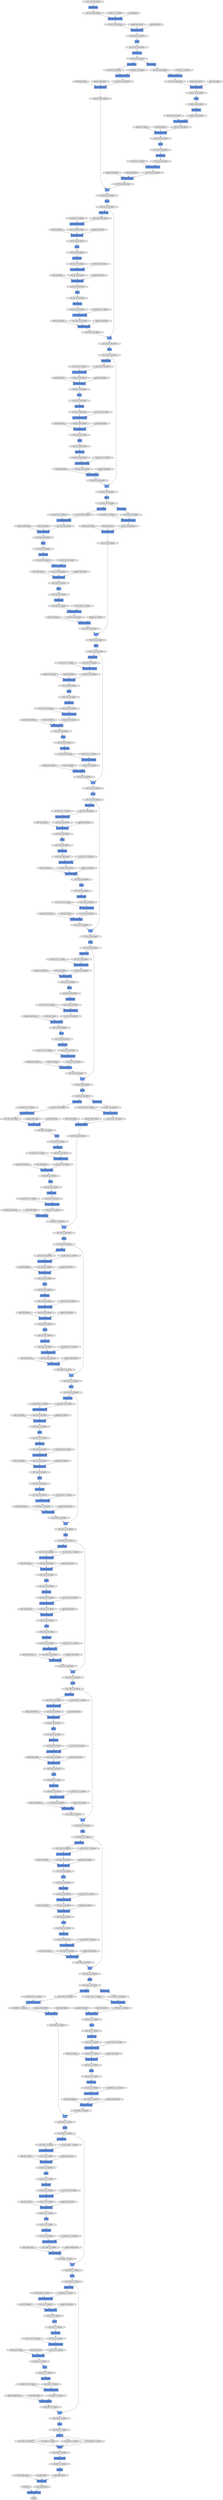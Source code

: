 digraph graphname{rankdir=TB;47163491418192 [label="(128, 128, 8, 28), float32",shape="octagon",fillcolor="#E0E0E0",style="filled"];47163491680400 [label="(128, 512, 2, 7), float32",shape="octagon",fillcolor="#E0E0E0",style="filled"];47163491746000 [label="(128, 4096), float32",shape="octagon",fillcolor="#E0E0E0",style="filled"];47163484602576 [label="BatchNormalization",shape="record",fillcolor="#6495ED",style="filled"];47163491680528 [label="BatchNormalization",shape="record",fillcolor="#6495ED",style="filled"];47161716801808 [label="W: (256, 1024, 1, 1), float32",shape="octagon",fillcolor="#E0E0E0",style="filled"];47163484602640 [label="(128, 256, 16, 56), float32",shape="octagon",fillcolor="#E0E0E0",style="filled"];47163491418448 [label="(128, 128, 8, 28), float32",shape="octagon",fillcolor="#E0E0E0",style="filled"];47163491746192 [label="(128, 1000), float32",shape="octagon",fillcolor="#E0E0E0",style="filled"];47163491680656 [label="(128, 512, 2, 7), float32",shape="octagon",fillcolor="#E0E0E0",style="filled"];47163491680784 [label="(128, 2048, 2, 7), float32",shape="octagon",fillcolor="#E0E0E0",style="filled"];47163491418704 [label="HaloExchange",shape="record",fillcolor="#6495ED",style="filled"];47163491680912 [label="(128, 512, 2, 7), float32",shape="octagon",fillcolor="#E0E0E0",style="filled"];47161716802256 [label="gamma: (256), float32",shape="octagon",fillcolor="#E0E0E0",style="filled"];47163491418832 [label="(128, 512, 8, 28), float32",shape="octagon",fillcolor="#E0E0E0",style="filled"];47163484603152 [label="Convolution2DFunction",shape="record",fillcolor="#6495ED",style="filled"];47163491681104 [label="(128), int32",shape="octagon",fillcolor="#E0E0E0",style="filled"];47163491746640 [label="float32",shape="octagon",fillcolor="#E0E0E0",style="filled"];47163491418960 [label="(128, 512, 8, 28), float32",shape="octagon",fillcolor="#E0E0E0",style="filled"];47163484603216 [label="(128, 256, 16, 56), float32",shape="octagon",fillcolor="#E0E0E0",style="filled"];47163491419024 [label="_ + _",shape="record",fillcolor="#6495ED",style="filled"];47163491681296 [label="(128, 2048, 2, 7), float32",shape="octagon",fillcolor="#E0E0E0",style="filled"];47161716802576 [label="beta: (256), float32",shape="octagon",fillcolor="#E0E0E0",style="filled"];47163484603408 [label="(128, 256, 16, 56), float32",shape="octagon",fillcolor="#E0E0E0",style="filled"];47163491419216 [label="BatchNormalization",shape="record",fillcolor="#6495ED",style="filled"];47161582912656 [label="AveragePooling2D",shape="record",fillcolor="#6495ED",style="filled"];47163491681424 [label="(128, 2048, 2, 7), float32",shape="octagon",fillcolor="#E0E0E0",style="filled"];47163491419472 [label="Convolution2DFunction",shape="record",fillcolor="#6495ED",style="filled"];47163491681680 [label="LinearFunction",shape="record",fillcolor="#6495ED",style="filled"];47161716802960 [label="W: (256, 256, 3, 3), float32",shape="octagon",fillcolor="#E0E0E0",style="filled"];47163491419536 [label="(128, 512, 8, 28), float32",shape="octagon",fillcolor="#E0E0E0",style="filled"];47163484603792 [label="(128, 64, 16, 56), float32",shape="octagon",fillcolor="#E0E0E0",style="filled"];47163491682000 [label="(128, 2048, 2, 7), float32",shape="octagon",fillcolor="#E0E0E0",style="filled"];47163484604176 [label="ReLU",shape="record",fillcolor="#6495ED",style="filled"];47161716803408 [label="gamma: (256), float32",shape="octagon",fillcolor="#E0E0E0",style="filled"];47163491420048 [label="ReLU",shape="record",fillcolor="#6495ED",style="filled"];47163491420112 [label="(128, 512, 8, 28), float32",shape="octagon",fillcolor="#E0E0E0",style="filled"];47163484604432 [label="Convolution2DFunction",shape="record",fillcolor="#6495ED",style="filled"];47163484604496 [label="(128, 64, 16, 56), float32",shape="octagon",fillcolor="#E0E0E0",style="filled"];47161716803728 [label="beta: (256), float32",shape="octagon",fillcolor="#E0E0E0",style="filled"];47163491420304 [label="(128, 512, 8, 28), float32",shape="octagon",fillcolor="#E0E0E0",style="filled"];47163484604624 [label="ReLU",shape="record",fillcolor="#6495ED",style="filled"];47163491682576 [label="(128, 2048, 2, 7), float32",shape="octagon",fillcolor="#E0E0E0",style="filled"];47163484604752 [label="(128, 64, 16, 56), float32",shape="octagon",fillcolor="#E0E0E0",style="filled"];47163491682704 [label="(128, 2048, 2, 7), float32",shape="octagon",fillcolor="#E0E0E0",style="filled"];47163491420624 [label="Convolution2DFunction",shape="record",fillcolor="#6495ED",style="filled"];47163484604880 [label="HaloExchange",shape="record",fillcolor="#6495ED",style="filled"];47163491682832 [label="SoftmaxCrossEntropy",shape="record",fillcolor="#6495ED",style="filled"];47161716804112 [label="W: (1024, 256, 1, 1), float32",shape="octagon",fillcolor="#E0E0E0",style="filled"];47163491420688 [label="(128, 128, 8, 28), float32",shape="octagon",fillcolor="#E0E0E0",style="filled"];47163491682896 [label="(128, 2048, 2, 7), float32",shape="octagon",fillcolor="#E0E0E0",style="filled"];47163484605008 [label="(128, 64, 16, 56), float32",shape="octagon",fillcolor="#E0E0E0",style="filled"];47161758810064 [label="W: (512, 512, 3, 3), float32",shape="octagon",fillcolor="#E0E0E0",style="filled"];47163491421072 [label="Convolution2DFunction",shape="record",fillcolor="#6495ED",style="filled"];47163484605328 [label="ReLU",shape="record",fillcolor="#6495ED",style="filled"];47161716804560 [label="gamma: (1024), float32",shape="octagon",fillcolor="#E0E0E0",style="filled"];47163484605392 [label="(128, 64, 16, 56), float32",shape="octagon",fillcolor="#E0E0E0",style="filled"];47163491421328 [label="BatchNormalization",shape="record",fillcolor="#6495ED",style="filled"];47163491421392 [label="(128, 128, 8, 28), float32",shape="octagon",fillcolor="#E0E0E0",style="filled"];47163491683600 [label="(128, 2048, 8, 7), float32",shape="octagon",fillcolor="#E0E0E0",style="filled"];47161716804880 [label="beta: (1024), float32",shape="octagon",fillcolor="#E0E0E0",style="filled"];47163491421520 [label="ReLU",shape="record",fillcolor="#6495ED",style="filled"];47163484605776 [label="Convolution2DFunction",shape="record",fillcolor="#6495ED",style="filled"];47163491421648 [label="(128, 128, 8, 28), float32",shape="octagon",fillcolor="#E0E0E0",style="filled"];47163491683856 [label="(128, 2048, 2, 7), float32",shape="octagon",fillcolor="#E0E0E0",style="filled"];47163491421776 [label="HaloExchange",shape="record",fillcolor="#6495ED",style="filled"];47163484606032 [label="BatchNormalization",shape="record",fillcolor="#6495ED",style="filled"];47163491683984 [label="(128, 2048, 2, 1), float32",shape="octagon",fillcolor="#E0E0E0",style="filled"];47163484606096 [label="(128, 64, 16, 56), float32",shape="octagon",fillcolor="#E0E0E0",style="filled"];47163491421904 [label="(128, 128, 8, 28), float32",shape="octagon",fillcolor="#E0E0E0",style="filled"];47163484606224 [label="_ + _",shape="record",fillcolor="#6495ED",style="filled"];47161716805456 [label="W: (256, 1024, 1, 1), float32",shape="octagon",fillcolor="#E0E0E0",style="filled"];47163491422096 [label="ReLU",shape="record",fillcolor="#6495ED",style="filled"];47163484606352 [label="(128, 64, 16, 56), float32",shape="octagon",fillcolor="#E0E0E0",style="filled"];47163491553360 [label="HaloExchange",shape="record",fillcolor="#6495ED",style="filled"];47163491389520 [label="BatchNormalization",shape="record",fillcolor="#6495ED",style="filled"];47163491553424 [label="(128, 1024, 4, 14), float32",shape="octagon",fillcolor="#E0E0E0",style="filled"];47163491455184 [label="(128, 256, 4, 14), float32",shape="octagon",fillcolor="#E0E0E0",style="filled"];47163491619088 [label="(128, 512, 2, 7), float32",shape="octagon",fillcolor="#E0E0E0",style="filled"];47163491520784 [label="(128, 256, 4, 14), float32",shape="octagon",fillcolor="#E0E0E0",style="filled"];47163491553616 [label="(128, 1024, 4, 14), float32",shape="octagon",fillcolor="#E0E0E0",style="filled"];47163491455312 [label="BatchNormalization",shape="record",fillcolor="#6495ED",style="filled"];47161716609360 [label="beta: (256), float32",shape="octagon",fillcolor="#E0E0E0",style="filled"];47163491389840 [label="(128, 512, 8, 28), float32",shape="octagon",fillcolor="#E0E0E0",style="filled"];47163491455440 [label="(128, 256, 4, 14), float32",shape="octagon",fillcolor="#E0E0E0",style="filled"];47163491455568 [label="BatchNormalization",shape="record",fillcolor="#6495ED",style="filled"];47163491554000 [label="(128, 256, 4, 14), float32",shape="octagon",fillcolor="#E0E0E0",style="filled"];47163491455696 [label="(128, 256, 4, 14), float32",shape="octagon",fillcolor="#E0E0E0",style="filled"];47163491619728 [label="BatchNormalization",shape="record",fillcolor="#6495ED",style="filled"];47163491390352 [label="HaloExchange",shape="record",fillcolor="#6495ED",style="filled"];47163491619792 [label="(128, 512, 2, 7), float32",shape="octagon",fillcolor="#E0E0E0",style="filled"];47163491521488 [label="(128, 256, 4, 14), float32",shape="octagon",fillcolor="#E0E0E0",style="filled"];47163491390416 [label="(128, 512, 8, 28), float32",shape="octagon",fillcolor="#E0E0E0",style="filled"];47163491456016 [label="HaloExchange",shape="record",fillcolor="#6495ED",style="filled"];47163491619920 [label="BatchNormalization",shape="record",fillcolor="#6495ED",style="filled"];47163491554384 [label="BatchNormalization",shape="record",fillcolor="#6495ED",style="filled"];47163491521616 [label="BatchNormalization",shape="record",fillcolor="#6495ED",style="filled"];47163491456080 [label="(128, 256, 4, 14), float32",shape="octagon",fillcolor="#E0E0E0",style="filled"];47163491390608 [label="(128, 512, 8, 28), float32",shape="octagon",fillcolor="#E0E0E0",style="filled"];47163491620048 [label="(128, 512, 2, 7), float32",shape="octagon",fillcolor="#E0E0E0",style="filled"];47163491521744 [label="(128, 256, 4, 14), float32",shape="octagon",fillcolor="#E0E0E0",style="filled"];47161716610256 [label="W: (64, 256, 1, 1), float32",shape="octagon",fillcolor="#E0E0E0",style="filled"];47163491620176 [label="Convolution2DFunction",shape="record",fillcolor="#6495ED",style="filled"];47163491554640 [label="BatchNormalization",shape="record",fillcolor="#6495ED",style="filled"];47163491554704 [label="(128, 256, 4, 14), float32",shape="octagon",fillcolor="#E0E0E0",style="filled"];47163491620304 [label="(128, 512, 2, 7), float32",shape="octagon",fillcolor="#E0E0E0",style="filled"];47163491522000 [label="(128, 256, 4, 14), float32",shape="octagon",fillcolor="#E0E0E0",style="filled"];47163491456464 [label="BatchNormalization",shape="record",fillcolor="#6495ED",style="filled"];47163491554832 [label="Convolution2DFunction",shape="record",fillcolor="#6495ED",style="filled"];47163491390992 [label="(128, 128, 8, 28), float32",shape="octagon",fillcolor="#E0E0E0",style="filled"];47161716610576 [label="gamma: (64), float32",shape="octagon",fillcolor="#E0E0E0",style="filled"];47163491554960 [label="(128, 256, 4, 14), float32",shape="octagon",fillcolor="#E0E0E0",style="filled"];47163491522192 [label="Convolution2DFunction",shape="record",fillcolor="#6495ED",style="filled"];47163491522256 [label="HaloExchange",shape="record",fillcolor="#6495ED",style="filled"];47163491456720 [label="Convolution2DFunction",shape="record",fillcolor="#6495ED",style="filled"];47163491620624 [label="ReLU",shape="record",fillcolor="#6495ED",style="filled"];47163491555088 [label="HaloExchange",shape="record",fillcolor="#6495ED",style="filled"];47163491522320 [label="ReLU",shape="record",fillcolor="#6495ED",style="filled"];47163491456784 [label="(128, 256, 4, 14), float32",shape="octagon",fillcolor="#E0E0E0",style="filled"];47163491620688 [label="(128, 2048, 2, 7), float32",shape="octagon",fillcolor="#E0E0E0",style="filled"];47163491522384 [label="(128, 1024, 4, 14), float32",shape="octagon",fillcolor="#E0E0E0",style="filled"];47161716610896 [label="beta: (64), float32",shape="octagon",fillcolor="#E0E0E0",style="filled"];47163491555216 [label="(128, 256, 4, 14), float32",shape="octagon",fillcolor="#E0E0E0",style="filled"];47163491456912 [label="ReLU",shape="record",fillcolor="#6495ED",style="filled"];47163491391376 [label="ReLU",shape="record",fillcolor="#6495ED",style="filled"];47163491620816 [label="(128, 1024, 4, 14), float32",shape="octagon",fillcolor="#E0E0E0",style="filled"];47163491522512 [label="(128, 1024, 4, 14), float32",shape="octagon",fillcolor="#E0E0E0",style="filled"];47163491620880 [label="_ + _",shape="record",fillcolor="#6495ED",style="filled"];47163491522576 [label="BatchNormalization",shape="record",fillcolor="#6495ED",style="filled"];47163491457040 [label="(128, 256, 4, 14), float32",shape="octagon",fillcolor="#E0E0E0",style="filled"];47163491457168 [label="HaloExchange",shape="record",fillcolor="#6495ED",style="filled"];47163491391632 [label="Convolution2DFunction",shape="record",fillcolor="#6495ED",style="filled"];47163491621072 [label="BatchNormalization",shape="record",fillcolor="#6495ED",style="filled"];47163491522768 [label="ReLU",shape="record",fillcolor="#6495ED",style="filled"];47163491391696 [label="(128, 128, 8, 28), float32",shape="octagon",fillcolor="#E0E0E0",style="filled"];47161716611280 [label="W: (64, 64, 3, 3), float32",shape="octagon",fillcolor="#E0E0E0",style="filled"];47163491555600 [label="(128, 256, 4, 14), float32",shape="octagon",fillcolor="#E0E0E0",style="filled"];47163491457296 [label="(128, 256, 4, 14), float32",shape="octagon",fillcolor="#E0E0E0",style="filled"];47163491391824 [label="ReLU",shape="record",fillcolor="#6495ED",style="filled"];47163491621328 [label="ReLU",shape="record",fillcolor="#6495ED",style="filled"];47163491523024 [label="Convolution2DFunction",shape="record",fillcolor="#6495ED",style="filled"];47163491391952 [label="(128, 128, 8, 28), float32",shape="octagon",fillcolor="#E0E0E0",style="filled"];47163491621392 [label="(128, 2048, 2, 7), float32",shape="octagon",fillcolor="#E0E0E0",style="filled"];47163491523088 [label="(128, 1024, 4, 14), float32",shape="octagon",fillcolor="#E0E0E0",style="filled"];47161716611600 [label="gamma: (64), float32",shape="octagon",fillcolor="#E0E0E0",style="filled"];47163491457616 [label="Convolution2DFunction",shape="record",fillcolor="#6495ED",style="filled"];47163491392080 [label="HaloExchange",shape="record",fillcolor="#6495ED",style="filled"];47163491555984 [label="Convolution2DFunction",shape="record",fillcolor="#6495ED",style="filled"];47163491457680 [label="(128, 1024, 4, 14), float32",shape="octagon",fillcolor="#E0E0E0",style="filled"];47163491392208 [label="(128, 128, 8, 28), float32",shape="octagon",fillcolor="#E0E0E0",style="filled"];47163491457808 [label="(128, 512, 8, 28), float32",shape="octagon",fillcolor="#E0E0E0",style="filled"];47163491457872 [label="_ + _",shape="record",fillcolor="#6495ED",style="filled"];47161716611920 [label="beta: (64), float32",shape="octagon",fillcolor="#E0E0E0",style="filled"];47163491621776 [label="(128, 2048, 2, 7), float32",shape="octagon",fillcolor="#E0E0E0",style="filled"];47163491556240 [label="BatchNormalization",shape="record",fillcolor="#6495ED",style="filled"];47163491621840 [label="HaloExchange",shape="record",fillcolor="#6495ED",style="filled"];47163491556304 [label="(128, 256, 4, 14), float32",shape="octagon",fillcolor="#E0E0E0",style="filled"];47163491621904 [label="(128, 2048, 2, 7), float32",shape="octagon",fillcolor="#E0E0E0",style="filled"];47163491523600 [label="HaloExchange",shape="record",fillcolor="#6495ED",style="filled"];47163491458064 [label="Convolution2DFunction",shape="record",fillcolor="#6495ED",style="filled"];47163491392528 [label="ReLU",shape="record",fillcolor="#6495ED",style="filled"];47163491556432 [label="ReLU",shape="record",fillcolor="#6495ED",style="filled"];47163491523664 [label="(128, 1024, 4, 14), float32",shape="octagon",fillcolor="#E0E0E0",style="filled"];47163491392592 [label="(128, 128, 8, 28), float32",shape="octagon",fillcolor="#E0E0E0",style="filled"];47163491622032 [label="(128, 2048, 2, 7), float32",shape="octagon",fillcolor="#E0E0E0",style="filled"];47163491622096 [label="ReLU",shape="record",fillcolor="#6495ED",style="filled"];47163491556560 [label="(128, 256, 4, 14), float32",shape="octagon",fillcolor="#E0E0E0",style="filled"];47161716612304 [label="W: (256, 64, 1, 1), float32",shape="octagon",fillcolor="#E0E0E0",style="filled"];47163491523856 [label="(128, 1024, 4, 14), float32",shape="octagon",fillcolor="#E0E0E0",style="filled"];47163491458320 [label="HaloExchange",shape="record",fillcolor="#6495ED",style="filled"];47163491556688 [label="_ + _",shape="record",fillcolor="#6495ED",style="filled"];47163491458384 [label="(128, 1024, 4, 14), float32",shape="octagon",fillcolor="#E0E0E0",style="filled"];47163491622288 [label="Convolution2DFunction",shape="record",fillcolor="#6495ED",style="filled"];47163491523984 [label="HaloExchange",shape="record",fillcolor="#6495ED",style="filled"];47163491556816 [label="(128, 256, 4, 14), float32",shape="octagon",fillcolor="#E0E0E0",style="filled"];47163491458512 [label="BatchNormalization",shape="record",fillcolor="#6495ED",style="filled"];47163491392976 [label="Convolution2DFunction",shape="record",fillcolor="#6495ED",style="filled"];47163491524176 [label="ReLU",shape="record",fillcolor="#6495ED",style="filled"];47163491622544 [label="HaloExchange",shape="record",fillcolor="#6495ED",style="filled"];47163491557008 [label="ReLU",shape="record",fillcolor="#6495ED",style="filled"];47163491524240 [label="(128, 256, 4, 14), float32",shape="octagon",fillcolor="#E0E0E0",style="filled"];47161716612752 [label="gamma: (256), float32",shape="octagon",fillcolor="#E0E0E0",style="filled"];47163491622608 [label="(128, 2048, 2, 7), float32",shape="octagon",fillcolor="#E0E0E0",style="filled"];47163491393232 [label="BatchNormalization",shape="record",fillcolor="#6495ED",style="filled"];47163491557136 [label="HaloExchange",shape="record",fillcolor="#6495ED",style="filled"];47163491393296 [label="(128, 128, 8, 28), float32",shape="octagon",fillcolor="#E0E0E0",style="filled"];47163491557200 [label="(128, 1024, 4, 14), float32",shape="octagon",fillcolor="#E0E0E0",style="filled"];47163491458896 [label="(128, 1024, 4, 14), float32",shape="octagon",fillcolor="#E0E0E0",style="filled"];47163491393424 [label="_ + _",shape="record",fillcolor="#6495ED",style="filled"];47163491557328 [label="Convolution2DFunction",shape="record",fillcolor="#6495ED",style="filled"];47163491459024 [label="ReLU",shape="record",fillcolor="#6495ED",style="filled"];47161716613072 [label="beta: (256), float32",shape="octagon",fillcolor="#E0E0E0",style="filled"];47161758851152 [label="gamma: (512), float32",shape="octagon",fillcolor="#E0E0E0",style="filled"];47161758785808 [label="beta: (256), float32",shape="octagon",fillcolor="#E0E0E0",style="filled"];47163484414288 [label="(128, 3, 63, 226), float32",shape="octagon",fillcolor="#E0E0E0",style="filled"];47161758851472 [label="beta: (512), float32",shape="octagon",fillcolor="#E0E0E0",style="filled"];47163484414416 [label="(128, 3, 57, 226), float32",shape="octagon",fillcolor="#E0E0E0",style="filled"];47161716712016 [label="W: (128, 512, 1, 1), float32",shape="octagon",fillcolor="#E0E0E0",style="filled"];47161758786192 [label="W: (256, 256, 3, 3), float32",shape="octagon",fillcolor="#E0E0E0",style="filled"];47161590850192 [label="HaloExchange",shape="record",fillcolor="#6495ED",style="filled"];47163484414672 [label="(128, 64, 32, 113), float32",shape="octagon",fillcolor="#E0E0E0",style="filled"];47161758851856 [label="W: (512, 512, 3, 3), float32",shape="octagon",fillcolor="#E0E0E0",style="filled"];47163484414800 [label="Convolution2DFunction",shape="record",fillcolor="#6495ED",style="filled"];47161716712464 [label="gamma: (128), float32",shape="octagon",fillcolor="#E0E0E0",style="filled"];47161758786640 [label="gamma: (256), float32",shape="octagon",fillcolor="#E0E0E0",style="filled"];47161758852304 [label="gamma: (512), float32",shape="octagon",fillcolor="#E0E0E0",style="filled"];47163484415248 [label="(128, 64, 32, 113), float32",shape="octagon",fillcolor="#E0E0E0",style="filled"];47161716712784 [label="beta: (128), float32",shape="octagon",fillcolor="#E0E0E0",style="filled"];47163484415312 [label="BatchNormalization",shape="record",fillcolor="#6495ED",style="filled"];47161758786960 [label="beta: (256), float32",shape="octagon",fillcolor="#E0E0E0",style="filled"];47161758852624 [label="beta: (512), float32",shape="octagon",fillcolor="#E0E0E0",style="filled"];47163484415568 [label="ReLU",shape="record",fillcolor="#6495ED",style="filled"];47163484415632 [label="HaloExchange",shape="record",fillcolor="#6495ED",style="filled"];47161716713168 [label="W: (128, 128, 3, 3), float32",shape="octagon",fillcolor="#E0E0E0",style="filled"];47163484415696 [label="(128, 64, 32, 113), float32",shape="octagon",fillcolor="#E0E0E0",style="filled"];47161758787344 [label="W: (1024, 256, 1, 1), float32",shape="octagon",fillcolor="#E0E0E0",style="filled"];47163484415760 [label="Convolution2DFunction",shape="record",fillcolor="#6495ED",style="filled"];47161758853008 [label="W: (2048, 512, 1, 1), float32",shape="octagon",fillcolor="#E0E0E0",style="filled"];47163484415888 [label="HaloExchange",shape="record",fillcolor="#6495ED",style="filled"];47163484415952 [label="(128, 64, 16, 56), float32",shape="octagon",fillcolor="#E0E0E0",style="filled"];47163484416016 [label="(128, 64, 16, 56), float32",shape="octagon",fillcolor="#E0E0E0",style="filled"];47163484416080 [label="HaloExchange",shape="record",fillcolor="#6495ED",style="filled"];47161716713616 [label="gamma: (128), float32",shape="octagon",fillcolor="#E0E0E0",style="filled"];47161758787792 [label="gamma: (1024), float32",shape="octagon",fillcolor="#E0E0E0",style="filled"];47161758853456 [label="gamma: (2048), float32",shape="octagon",fillcolor="#E0E0E0",style="filled"];47163484416336 [label="ReLU",shape="record",fillcolor="#6495ED",style="filled"];47163484416400 [label="(128, 64, 16, 56), float32",shape="octagon",fillcolor="#E0E0E0",style="filled"];47161849326032 [label="Reshape",shape="record",fillcolor="#6495ED",style="filled"];47161716713936 [label="beta: (128), float32",shape="octagon",fillcolor="#E0E0E0",style="filled"];47161758788112 [label="beta: (1024), float32",shape="octagon",fillcolor="#E0E0E0",style="filled"];47161597962832 [label="W: (64, 3, 7, 7), float32",shape="octagon",fillcolor="#E0E0E0",style="filled"];47161758853776 [label="beta: (2048), float32",shape="octagon",fillcolor="#E0E0E0",style="filled"];47163484416720 [label="Convolution2DFunction",shape="record",fillcolor="#6495ED",style="filled"];47161716714320 [label="W: (512, 128, 1, 1), float32",shape="octagon",fillcolor="#E0E0E0",style="filled"];47163484416912 [label="BatchNormalization",shape="record",fillcolor="#6495ED",style="filled"];47163484416976 [label="(128, 64, 16, 56), float32",shape="octagon",fillcolor="#E0E0E0",style="filled"];47163484417104 [label="HaloExchange",shape="record",fillcolor="#6495ED",style="filled"];47161758788752 [label="W: (256, 1024, 1, 1), float32",shape="octagon",fillcolor="#E0E0E0",style="filled"];47161597963408 [label="gamma: (64), float32",shape="octagon",fillcolor="#E0E0E0",style="filled"];47161758854352 [label="W: (512, 2048, 1, 1), float32",shape="octagon",fillcolor="#E0E0E0",style="filled"];47163484417232 [label="(128, 64, 16, 56), float32",shape="octagon",fillcolor="#E0E0E0",style="filled"];47161716714768 [label="gamma: (512), float32",shape="octagon",fillcolor="#E0E0E0",style="filled"];47163484417360 [label="HaloExchange",shape="record",fillcolor="#6495ED",style="filled"];47163484417488 [label="(128, 64, 16, 56), float32",shape="octagon",fillcolor="#E0E0E0",style="filled"];47161597963728 [label="beta: (64), float32",shape="octagon",fillcolor="#E0E0E0",style="filled"];47161758789200 [label="gamma: (256), float32",shape="octagon",fillcolor="#E0E0E0",style="filled"];47161716715088 [label="beta: (512), float32",shape="octagon",fillcolor="#E0E0E0",style="filled"];47161758854800 [label="gamma: (512), float32",shape="octagon",fillcolor="#E0E0E0",style="filled"];47163484417808 [label="ReLU",shape="record",fillcolor="#6495ED",style="filled"];47163484417872 [label="(128, 64, 16, 56), float32",shape="octagon",fillcolor="#E0E0E0",style="filled"];47161758789520 [label="beta: (256), float32",shape="octagon",fillcolor="#E0E0E0",style="filled"];47161758855120 [label="beta: (512), float32",shape="octagon",fillcolor="#E0E0E0",style="filled"];47163484614736 [label="HaloExchange",shape="record",fillcolor="#6495ED",style="filled"];47163491659920 [label="(128, 2048, 2, 7), float32",shape="octagon",fillcolor="#E0E0E0",style="filled"];47163491659984 [label="BatchNormalization",shape="record",fillcolor="#6495ED",style="filled"];47163491496144 [label="(128, 256, 4, 14), float32",shape="octagon",fillcolor="#E0E0E0",style="filled"];47161716682960 [label="W: (128, 256, 1, 1), float32",shape="octagon",fillcolor="#E0E0E0",style="filled"];47163484614864 [label="(128, 64, 16, 56), float32",shape="octagon",fillcolor="#E0E0E0",style="filled"];47163484582288 [label="(128, 64, 16, 56), float32",shape="octagon",fillcolor="#E0E0E0",style="filled"];47163491496400 [label="(128, 256, 4, 14), float32",shape="octagon",fillcolor="#E0E0E0",style="filled"];47163484615120 [label="(128, 256, 16, 56), float32",shape="octagon",fillcolor="#E0E0E0",style="filled"];47163484615248 [label="(128, 256, 16, 56), float32",shape="octagon",fillcolor="#E0E0E0",style="filled"];47163484549712 [label="(128, 64, 16, 56), float32",shape="octagon",fillcolor="#E0E0E0",style="filled"];47163491660432 [label="BatchNormalization",shape="record",fillcolor="#6495ED",style="filled"];47163491496592 [label="_ + _",shape="record",fillcolor="#6495ED",style="filled"];47161716683408 [label="gamma: (128), float32",shape="octagon",fillcolor="#E0E0E0",style="filled"];47163491660496 [label="(128, 2048, 2, 7), float32",shape="octagon",fillcolor="#E0E0E0",style="filled"];47163491496656 [label="HaloExchange",shape="record",fillcolor="#6495ED",style="filled"];47163484615376 [label="(128, 256, 16, 56), float32",shape="octagon",fillcolor="#E0E0E0",style="filled"];47163484549840 [label="BatchNormalization",shape="record",fillcolor="#6495ED",style="filled"];47163484582672 [label="HaloExchange",shape="record",fillcolor="#6495ED",style="filled"];47163491496784 [label="(128, 1024, 4, 14), float32",shape="octagon",fillcolor="#E0E0E0",style="filled"];47163484549968 [label="(128, 64, 16, 56), float32",shape="octagon",fillcolor="#E0E0E0",style="filled"];47163491496912 [label="(128, 1024, 4, 14), float32",shape="octagon",fillcolor="#E0E0E0",style="filled"];47163484615632 [label="Convolution2DFunction",shape="record",fillcolor="#6495ED",style="filled"];47161716683728 [label="beta: (128), float32",shape="octagon",fillcolor="#E0E0E0",style="filled"];47163484550096 [label="Convolution2DFunction",shape="record",fillcolor="#6495ED",style="filled"];47163491496976 [label="BatchNormalization",shape="record",fillcolor="#6495ED",style="filled"];47163484582928 [label="BatchNormalization",shape="record",fillcolor="#6495ED",style="filled"];47163484582992 [label="(128, 64, 16, 56), float32",shape="octagon",fillcolor="#E0E0E0",style="filled"];47163484550224 [label="(128, 64, 16, 56), float32",shape="octagon",fillcolor="#E0E0E0",style="filled"];47163491661008 [label="Concat",shape="record",fillcolor="#6495ED",style="filled"];47163491497168 [label="Convolution2DFunction",shape="record",fillcolor="#6495ED",style="filled"];47163484615888 [label="BatchNormalization",shape="record",fillcolor="#6495ED",style="filled"];47163484583120 [label="Convolution2DFunction",shape="record",fillcolor="#6495ED",style="filled"];47163491661072 [label="(128, 2048, 2, 7), float32",shape="octagon",fillcolor="#E0E0E0",style="filled"];47163484615952 [label="(128, 256, 16, 56), float32",shape="octagon",fillcolor="#E0E0E0",style="filled"];47161716684112 [label="W: (128, 128, 3, 3), float32",shape="octagon",fillcolor="#E0E0E0",style="filled"];47163484583248 [label="(128, 64, 16, 56), float32",shape="octagon",fillcolor="#E0E0E0",style="filled"];47163484550544 [label="BatchNormalization",shape="record",fillcolor="#6495ED",style="filled"];47163491661264 [label="(128, 2048, 2, 7), float32",shape="octagon",fillcolor="#E0E0E0",style="filled"];47163491497424 [label="Convolution2DFunction",shape="record",fillcolor="#6495ED",style="filled"];47163484583376 [label="HaloExchange",shape="record",fillcolor="#6495ED",style="filled"];47163484550608 [label="(128, 256, 16, 56), float32",shape="octagon",fillcolor="#E0E0E0",style="filled"];47163491497488 [label="(128, 1024, 4, 14), float32",shape="octagon",fillcolor="#E0E0E0",style="filled"];47163484583504 [label="(128, 64, 16, 56), float32",shape="octagon",fillcolor="#E0E0E0",style="filled"];47163484550736 [label="(128, 64, 16, 56), float32",shape="octagon",fillcolor="#E0E0E0",style="filled"];47163484550800 [label="_ + _",shape="record",fillcolor="#6495ED",style="filled"];47163484616464 [label="HaloExchange",shape="record",fillcolor="#6495ED",style="filled"];47161716684560 [label="gamma: (128), float32",shape="octagon",fillcolor="#E0E0E0",style="filled"];47163491661648 [label="(128, 512, 2, 7), float32",shape="octagon",fillcolor="#E0E0E0",style="filled"];47163484616528 [label="(128, 256, 16, 56), float32",shape="octagon",fillcolor="#E0E0E0",style="filled"];47163484550992 [label="BatchNormalization",shape="record",fillcolor="#6495ED",style="filled"];47163484583888 [label="(128, 64, 16, 56), float32",shape="octagon",fillcolor="#E0E0E0",style="filled"];47163491498000 [label="HaloExchange",shape="record",fillcolor="#6495ED",style="filled"];47163491498064 [label="(128, 1024, 4, 14), float32",shape="octagon",fillcolor="#E0E0E0",style="filled"];47161716684880 [label="beta: (128), float32",shape="octagon",fillcolor="#E0E0E0",style="filled"];47163484551248 [label="ReLU",shape="record",fillcolor="#6495ED",style="filled"];47163484551312 [label="(128, 256, 16, 56), float32",shape="octagon",fillcolor="#E0E0E0",style="filled"];47163491662032 [label="_ + _",shape="record",fillcolor="#6495ED",style="filled"];47163491498256 [label="(128, 1024, 4, 14), float32",shape="octagon",fillcolor="#E0E0E0",style="filled"];47163484616976 [label="_ + _",shape="record",fillcolor="#6495ED",style="filled"];47163484551440 [label="(128, 256, 16, 56), float32",shape="octagon",fillcolor="#E0E0E0",style="filled"];47163484617040 [label="(128, 128, 8, 28), float32",shape="octagon",fillcolor="#E0E0E0",style="filled"];47163484584272 [label="Convolution2DFunction",shape="record",fillcolor="#6495ED",style="filled"];47163484551568 [label="HaloExchange",shape="record",fillcolor="#6495ED",style="filled"];47163491662288 [label="Convolution2DFunction",shape="record",fillcolor="#6495ED",style="filled"];47161716685264 [label="W: (512, 128, 1, 1), float32",shape="octagon",fillcolor="#E0E0E0",style="filled"];47163491662352 [label="(128, 512, 2, 7), float32",shape="octagon",fillcolor="#E0E0E0",style="filled"];47163484551696 [label="HaloExchange",shape="record",fillcolor="#6495ED",style="filled"];47163491498576 [label="ReLU",shape="record",fillcolor="#6495ED",style="filled"];47163484584528 [label="BatchNormalization",shape="record",fillcolor="#6495ED",style="filled"];47163491662480 [label="ReLU",shape="record",fillcolor="#6495ED",style="filled"];47163491498640 [label="(128, 256, 4, 14), float32",shape="octagon",fillcolor="#E0E0E0",style="filled"];47163484584592 [label="(128, 64, 16, 56), float32",shape="octagon",fillcolor="#E0E0E0",style="filled"];47163484551824 [label="(128, 256, 16, 56), float32",shape="octagon",fillcolor="#E0E0E0",style="filled"];47163484617424 [label="Convolution2DFunction",shape="record",fillcolor="#6495ED",style="filled"];47163491662608 [label="(128, 512, 2, 7), float32",shape="octagon",fillcolor="#E0E0E0",style="filled"];47163484584720 [label="ReLU",shape="record",fillcolor="#6495ED",style="filled"];47163491662736 [label="HaloExchange",shape="record",fillcolor="#6495ED",style="filled"];47161716685712 [label="gamma: (512), float32",shape="octagon",fillcolor="#E0E0E0",style="filled"];47163484584848 [label="(128, 64, 16, 56), float32",shape="octagon",fillcolor="#E0E0E0",style="filled"];47163484617680 [label="BatchNormalization",shape="record",fillcolor="#6495ED",style="filled"];47163491662864 [label="(128, 512, 2, 7), float32",shape="octagon",fillcolor="#E0E0E0",style="filled"];47163491499024 [label="Convolution2DFunction",shape="record",fillcolor="#6495ED",style="filled"];47163484617744 [label="(128, 128, 8, 28), float32",shape="octagon",fillcolor="#E0E0E0",style="filled"];47163484584976 [label="_ + _",shape="record",fillcolor="#6495ED",style="filled"];47163484552208 [label="Convolution2DFunction",shape="record",fillcolor="#6495ED",style="filled"];47163484617872 [label="HaloExchange",shape="record",fillcolor="#6495ED",style="filled"];47163484585104 [label="(128, 64, 16, 56), float32",shape="octagon",fillcolor="#E0E0E0",style="filled"];47161716686032 [label="beta: (512), float32",shape="octagon",fillcolor="#E0E0E0",style="filled"];47163491499280 [label="BatchNormalization",shape="record",fillcolor="#6495ED",style="filled"];47163484618000 [label="(128, 128, 8, 28), float32",shape="octagon",fillcolor="#E0E0E0",style="filled"];47163484552464 [label="HaloExchange",shape="record",fillcolor="#6495ED",style="filled"];47163491663184 [label="ReLU",shape="record",fillcolor="#6495ED",style="filled"];47163491499344 [label="(128, 256, 4, 14), float32",shape="octagon",fillcolor="#E0E0E0",style="filled"];47163484585296 [label="BatchNormalization",shape="record",fillcolor="#6495ED",style="filled"];47163484552528 [label="(128, 256, 16, 56), float32",shape="octagon",fillcolor="#E0E0E0",style="filled"];47163491663248 [label="(128, 512, 2, 7), float32",shape="octagon",fillcolor="#E0E0E0",style="filled"];47163484618128 [label="HaloExchange",shape="record",fillcolor="#6495ED",style="filled"];47163491499472 [label="ReLU",shape="record",fillcolor="#6495ED",style="filled"];47163484618256 [label="(128, 128, 8, 28), float32",shape="octagon",fillcolor="#E0E0E0",style="filled"];47163484585488 [label="(128, 256, 16, 56), float32",shape="octagon",fillcolor="#E0E0E0",style="filled"];47163484552720 [label="ReLU",shape="record",fillcolor="#6495ED",style="filled"];47163491499600 [label="(128, 256, 4, 14), float32",shape="octagon",fillcolor="#E0E0E0",style="filled"];47161716686416 [label="W: (512, 256, 1, 1), float32",shape="octagon",fillcolor="#E0E0E0",style="filled"];47163484585616 [label="(128, 256, 16, 56), float32",shape="octagon",fillcolor="#E0E0E0",style="filled"];47163484552848 [label="(128, 256, 16, 56), float32",shape="octagon",fillcolor="#E0E0E0",style="filled"];47163491499728 [label="HaloExchange",shape="record",fillcolor="#6495ED",style="filled"];47163484585680 [label="ReLU",shape="record",fillcolor="#6495ED",style="filled"];47163491663632 [label="Convolution2DFunction",shape="record",fillcolor="#6495ED",style="filled"];47163491499856 [label="(128, 256, 4, 14), float32",shape="octagon",fillcolor="#E0E0E0",style="filled"];47163484618576 [label="ReLU",shape="record",fillcolor="#6495ED",style="filled"];47163484553040 [label="(128, 256, 16, 56), float32",shape="octagon",fillcolor="#E0E0E0",style="filled"];47163484618640 [label="(128, 128, 8, 28), float32",shape="octagon",fillcolor="#E0E0E0",style="filled"];47163484585872 [label="Convolution2DFunction",shape="record",fillcolor="#6495ED",style="filled"];47163435433936 [label="MaxPoolingND",shape="record",fillcolor="#6495ED",style="filled"];47161716785232 [label="beta: (1024), float32",shape="octagon",fillcolor="#E0E0E0",style="filled"];47163491598608 [label="(128, 256, 4, 14), float32",shape="octagon",fillcolor="#E0E0E0",style="filled"];47163491598736 [label="HaloExchange",shape="record",fillcolor="#6495ED",style="filled"];47163491533200 [label="(128, 256, 4, 14), float32",shape="octagon",fillcolor="#E0E0E0",style="filled"];47163491598864 [label="(128, 256, 4, 14), float32",shape="octagon",fillcolor="#E0E0E0",style="filled"];47163491533328 [label="BatchNormalization",shape="record",fillcolor="#6495ED",style="filled"];47163491533456 [label="(128, 256, 4, 14), float32",shape="octagon",fillcolor="#E0E0E0",style="filled"];47161716785808 [label="W: (256, 1024, 1, 1), float32",shape="octagon",fillcolor="#E0E0E0",style="filled"];47163491599120 [label="(128, 1024, 4, 14), float32",shape="octagon",fillcolor="#E0E0E0",style="filled"];47163491533584 [label="BatchNormalization",shape="record",fillcolor="#6495ED",style="filled"];47163491599248 [label="(128, 1024, 4, 14), float32",shape="octagon",fillcolor="#E0E0E0",style="filled"];47163491533712 [label="(128, 256, 4, 14), float32",shape="octagon",fillcolor="#E0E0E0",style="filled"];47163435467728 [label="ReLU",shape="record",fillcolor="#6495ED",style="filled"];47163491599376 [label="(128, 1024, 4, 14), float32",shape="octagon",fillcolor="#E0E0E0",style="filled"];47163491599440 [label="HaloExchange",shape="record",fillcolor="#6495ED",style="filled"];47161716786256 [label="gamma: (256), float32",shape="octagon",fillcolor="#E0E0E0",style="filled"];47163491599632 [label="BatchNormalization",shape="record",fillcolor="#6495ED",style="filled"];47163491534096 [label="(128, 256, 4, 14), float32",shape="octagon",fillcolor="#E0E0E0",style="filled"];47161716786576 [label="beta: (256), float32",shape="octagon",fillcolor="#E0E0E0",style="filled"];47163491599888 [label="Convolution2DFunction",shape="record",fillcolor="#6495ED",style="filled"];47163435468304 [label="Convolution2DFunction",shape="record",fillcolor="#6495ED",style="filled"];47163491599952 [label="(128, 1024, 4, 14), float32",shape="octagon",fillcolor="#E0E0E0",style="filled"];47161716786960 [label="W: (256, 256, 3, 3), float32",shape="octagon",fillcolor="#E0E0E0",style="filled"];47163491534736 [label="Convolution2DFunction",shape="record",fillcolor="#6495ED",style="filled"];47163491534800 [label="(128, 256, 4, 14), float32",shape="octagon",fillcolor="#E0E0E0",style="filled"];47163491534928 [label="ReLU",shape="record",fillcolor="#6495ED",style="filled"];47163491600528 [label="(128, 1024, 4, 14), float32",shape="octagon",fillcolor="#E0E0E0",style="filled"];47163491535056 [label="(128, 256, 4, 14), float32",shape="octagon",fillcolor="#E0E0E0",style="filled"];47161716787408 [label="gamma: (256), float32",shape="octagon",fillcolor="#E0E0E0",style="filled"];47163491535184 [label="_ + _",shape="record",fillcolor="#6495ED",style="filled"];47163491535312 [label="(128, 256, 4, 14), float32",shape="octagon",fillcolor="#E0E0E0",style="filled"];47161716787728 [label="beta: (256), float32",shape="octagon",fillcolor="#E0E0E0",style="filled"];47163491600976 [label="Convolution2DFunction",shape="record",fillcolor="#6495ED",style="filled"];47163491601040 [label="(128, 512, 2, 7), float32",shape="octagon",fillcolor="#E0E0E0",style="filled"];47163491535504 [label="ReLU",shape="record",fillcolor="#6495ED",style="filled"];47163491535568 [label="HaloExchange",shape="record",fillcolor="#6495ED",style="filled"];47163491535696 [label="(128, 1024, 4, 14), float32",shape="octagon",fillcolor="#E0E0E0",style="filled"];47161716788112 [label="W: (1024, 256, 1, 1), float32",shape="octagon",fillcolor="#E0E0E0",style="filled"];47163491535824 [label="(128, 1024, 4, 14), float32",shape="octagon",fillcolor="#E0E0E0",style="filled"];47163491601424 [label="Convolution2DFunction",shape="record",fillcolor="#6495ED",style="filled"];47163491535888 [label="BatchNormalization",shape="record",fillcolor="#6495ED",style="filled"];47163491536080 [label="ReLU",shape="record",fillcolor="#6495ED",style="filled"];47163491601680 [label="BatchNormalization",shape="record",fillcolor="#6495ED",style="filled"];47163491601744 [label="(128, 512, 2, 7), float32",shape="octagon",fillcolor="#E0E0E0",style="filled"];47161716788560 [label="gamma: (1024), float32",shape="octagon",fillcolor="#E0E0E0",style="filled"];47163491601872 [label="ReLU",shape="record",fillcolor="#6495ED",style="filled"];47163491536336 [label="Convolution2DFunction",shape="record",fillcolor="#6495ED",style="filled"];47163491536400 [label="(128, 1024, 4, 14), float32",shape="octagon",fillcolor="#E0E0E0",style="filled"];47163491602000 [label="(128, 512, 2, 7), float32",shape="octagon",fillcolor="#E0E0E0",style="filled"];47161716788880 [label="beta: (1024), float32",shape="octagon",fillcolor="#E0E0E0",style="filled"];47163491602128 [label="HaloExchange",shape="record",fillcolor="#6495ED",style="filled"];47163435470608 [label="HaloExchange",shape="record",fillcolor="#6495ED",style="filled"];47163491602256 [label="(128, 512, 2, 7), float32",shape="octagon",fillcolor="#E0E0E0",style="filled"];47163491438736 [label="(128, 128, 8, 28), float32",shape="octagon",fillcolor="#E0E0E0",style="filled"];47163491439440 [label="(128, 128, 8, 28), float32",shape="octagon",fillcolor="#E0E0E0",style="filled"];47163491439568 [label="BatchNormalization",shape="record",fillcolor="#6495ED",style="filled"];47163491439696 [label="(128, 128, 8, 28), float32",shape="octagon",fillcolor="#E0E0E0",style="filled"];47163491439824 [label="HaloExchange",shape="record",fillcolor="#6495ED",style="filled"];47163491439952 [label="(128, 128, 8, 28), float32",shape="octagon",fillcolor="#E0E0E0",style="filled"];47163491440208 [label="(128, 512, 8, 28), float32",shape="octagon",fillcolor="#E0E0E0",style="filled"];47163491440336 [label="(128, 512, 8, 28), float32",shape="octagon",fillcolor="#E0E0E0",style="filled"];47163491440464 [label="(128, 512, 8, 28), float32",shape="octagon",fillcolor="#E0E0E0",style="filled"];47163491440528 [label="ReLU",shape="record",fillcolor="#6495ED",style="filled"];47163491440720 [label="BatchNormalization",shape="record",fillcolor="#6495ED",style="filled"];47163435505872 [label="BatchNormalization",shape="record",fillcolor="#6495ED",style="filled"];47163491440976 [label="Convolution2DFunction",shape="record",fillcolor="#6495ED",style="filled"];47163491441040 [label="(128, 512, 8, 28), float32",shape="octagon",fillcolor="#E0E0E0",style="filled"];47163491441552 [label="AllGather",shape="record",fillcolor="#6495ED",style="filled"];47163491441616 [label="(128, 512, 8, 28), float32",shape="octagon",fillcolor="#E0E0E0",style="filled"];47163491442064 [label="HaloExchange",shape="record",fillcolor="#6495ED",style="filled"];47163491442128 [label="(128, 256, 4, 14), float32",shape="octagon",fillcolor="#E0E0E0",style="filled"];47163491442512 [label="Convolution2DFunction",shape="record",fillcolor="#6495ED",style="filled"];47163491475536 [label="(128, 1024, 4, 14), float32",shape="octagon",fillcolor="#E0E0E0",style="filled"];47161716695120 [label="gamma: (512), float32",shape="octagon",fillcolor="#E0E0E0",style="filled"];47161716596944 [label="W: (64, 64, 1, 1), float32",shape="octagon",fillcolor="#E0E0E0",style="filled"];47163491639568 [label="HaloExchange",shape="record",fillcolor="#6495ED",style="filled"];47163491475728 [label="(128, 1024, 4, 14), float32",shape="octagon",fillcolor="#E0E0E0",style="filled"];47163491639632 [label="(128, 2048, 2, 7), float32",shape="octagon",fillcolor="#E0E0E0",style="filled"];47161716826448 [label="gamma: (256), float32",shape="octagon",fillcolor="#E0E0E0",style="filled"];47161758867856 [label="W: (512, 512, 3, 3), float32",shape="octagon",fillcolor="#E0E0E0",style="filled"];47161716695440 [label="beta: (512), float32",shape="octagon",fillcolor="#E0E0E0",style="filled"];47161758835152 [label="gamma: (512), float32",shape="octagon",fillcolor="#E0E0E0",style="filled"];47163491475984 [label="BatchNormalization",shape="record",fillcolor="#6495ED",style="filled"];47163484660240 [label="(128, 128, 8, 28), float32",shape="octagon",fillcolor="#E0E0E0",style="filled"];47163491476048 [label="(128, 1024, 4, 14), float32",shape="octagon",fillcolor="#E0E0E0",style="filled"];47161716597328 [label="gamma: (64), float32",shape="octagon",fillcolor="#E0E0E0",style="filled"];47161716826768 [label="beta: (256), float32",shape="octagon",fillcolor="#E0E0E0",style="filled"];47161758835472 [label="beta: (512), float32",shape="octagon",fillcolor="#E0E0E0",style="filled"];47161758868304 [label="gamma: (512), float32",shape="octagon",fillcolor="#E0E0E0",style="filled"];47163491640144 [label="(128, 512, 2, 7), float32",shape="octagon",fillcolor="#E0E0E0",style="filled"];47163484660624 [label="BatchNormalization",shape="record",fillcolor="#6495ED",style="filled"];47161716597648 [label="beta: (64), float32",shape="octagon",fillcolor="#E0E0E0",style="filled"];47161716696016 [label="W: (128, 512, 1, 1), float32",shape="octagon",fillcolor="#E0E0E0",style="filled"];47161716827152 [label="W: (256, 256, 3, 3), float32",shape="octagon",fillcolor="#E0E0E0",style="filled"];47163491476560 [label="HaloExchange",shape="record",fillcolor="#6495ED",style="filled"];47161758868624 [label="beta: (512), float32",shape="octagon",fillcolor="#E0E0E0",style="filled"];47161758835856 [label="W: (2048, 512, 1, 1), float32",shape="octagon",fillcolor="#E0E0E0",style="filled"];47163491476624 [label="(128, 1024, 4, 14), float32",shape="octagon",fillcolor="#E0E0E0",style="filled"];47163484660880 [label="BatchNormalization",shape="record",fillcolor="#6495ED",style="filled"];47163491640528 [label="ReLU",shape="record",fillcolor="#6495ED",style="filled"];47163484660944 [label="(128, 128, 8, 28), float32",shape="octagon",fillcolor="#E0E0E0",style="filled"];47161716598032 [label="W: (64, 64, 3, 3), float32",shape="octagon",fillcolor="#E0E0E0",style="filled"];47163484661072 [label="Convolution2DFunction",shape="record",fillcolor="#6495ED",style="filled"];47161716696464 [label="gamma: (128), float32",shape="octagon",fillcolor="#E0E0E0",style="filled"];47163491640784 [label="BatchNormalization",shape="record",fillcolor="#6495ED",style="filled"];47161716827600 [label="gamma: (256), float32",shape="octagon",fillcolor="#E0E0E0",style="filled"];47163484661200 [label="(128, 128, 8, 28), float32",shape="octagon",fillcolor="#E0E0E0",style="filled"];47161758869008 [label="W: (2048, 512, 1, 1), float32",shape="octagon",fillcolor="#E0E0E0",style="filled"];47163491640848 [label="(128, 512, 2, 7), float32",shape="octagon",fillcolor="#E0E0E0",style="filled"];47161758836304 [label="gamma: (2048), float32",shape="octagon",fillcolor="#E0E0E0",style="filled"];47163484661328 [label="HaloExchange",shape="record",fillcolor="#6495ED",style="filled"];47163491640976 [label="Convolution2DFunction",shape="record",fillcolor="#6495ED",style="filled"];47163491477136 [label="(128, 256, 4, 14), float32",shape="octagon",fillcolor="#E0E0E0",style="filled"];47163484661456 [label="(128, 128, 8, 28), float32",shape="octagon",fillcolor="#E0E0E0",style="filled"];47161716696784 [label="beta: (128), float32",shape="octagon",fillcolor="#E0E0E0",style="filled"];47161716598480 [label="gamma: (64), float32",shape="octagon",fillcolor="#E0E0E0",style="filled"];47163491641104 [label="(128, 512, 2, 7), float32",shape="octagon",fillcolor="#E0E0E0",style="filled"];47161716827920 [label="beta: (256), float32",shape="octagon",fillcolor="#E0E0E0",style="filled"];47163491641232 [label="HaloExchange",shape="record",fillcolor="#6495ED",style="filled"];47161758836624 [label="beta: (2048), float32",shape="octagon",fillcolor="#E0E0E0",style="filled"];47161758869456 [label="gamma: (2048), float32",shape="octagon",fillcolor="#E0E0E0",style="filled"];47163491641360 [label="(128, 512, 2, 7), float32",shape="octagon",fillcolor="#E0E0E0",style="filled"];47163491477520 [label="BatchNormalization",shape="record",fillcolor="#6495ED",style="filled"];47161716598800 [label="beta: (64), float32",shape="octagon",fillcolor="#E0E0E0",style="filled"];47163484661840 [label="(128, 128, 8, 28), float32",shape="octagon",fillcolor="#E0E0E0",style="filled"];47161716697168 [label="W: (128, 128, 3, 3), float32",shape="octagon",fillcolor="#E0E0E0",style="filled"];47161716828304 [label="W: (1024, 256, 1, 1), float32",shape="octagon",fillcolor="#E0E0E0",style="filled"];47161758869776 [label="beta: (2048), float32",shape="octagon",fillcolor="#E0E0E0",style="filled"];47161758837008 [label="W: (2048, 1024, 1, 1), float32",shape="octagon",fillcolor="#E0E0E0",style="filled"];47163491477776 [label="Convolution2DFunction",shape="record",fillcolor="#6495ED",style="filled"];47163491477840 [label="(128, 256, 4, 14), float32",shape="octagon",fillcolor="#E0E0E0",style="filled"];47163491641744 [label="(128, 512, 2, 7), float32",shape="octagon",fillcolor="#E0E0E0",style="filled"];47161716599184 [label="W: (256, 64, 1, 1), float32",shape="octagon",fillcolor="#E0E0E0",style="filled"];47163491477968 [label="ReLU",shape="record",fillcolor="#6495ED",style="filled"];47163484662224 [label="Convolution2DFunction",shape="record",fillcolor="#6495ED",style="filled"];47161716697616 [label="gamma: (128), float32",shape="octagon",fillcolor="#E0E0E0",style="filled"];47161716828752 [label="gamma: (1024), float32",shape="octagon",fillcolor="#E0E0E0",style="filled"];47163491478096 [label="(128, 256, 4, 14), float32",shape="octagon",fillcolor="#E0E0E0",style="filled"];47161758837456 [label="gamma: (2048), float32",shape="octagon",fillcolor="#E0E0E0",style="filled"];47163491478224 [label="HaloExchange",shape="record",fillcolor="#6495ED",style="filled"];47163484662480 [label="BatchNormalization",shape="record",fillcolor="#6495ED",style="filled"];47163491642128 [label="Convolution2DFunction",shape="record",fillcolor="#6495ED",style="filled"];47163484662544 [label="(128, 128, 8, 28), float32",shape="octagon",fillcolor="#E0E0E0",style="filled"];47163491478352 [label="(128, 256, 4, 14), float32",shape="octagon",fillcolor="#E0E0E0",style="filled"];47161716697936 [label="beta: (128), float32",shape="octagon",fillcolor="#E0E0E0",style="filled"];47161716599632 [label="gamma: (256), float32",shape="octagon",fillcolor="#E0E0E0",style="filled"];47161758870416 [label="W: (1000, 4096), float32",shape="octagon",fillcolor="#E0E0E0",style="filled"];47161716829072 [label="beta: (1024), float32",shape="octagon",fillcolor="#E0E0E0",style="filled"];47163484662672 [label="ReLU",shape="record",fillcolor="#6495ED",style="filled"];47163491642384 [label="BatchNormalization",shape="record",fillcolor="#6495ED",style="filled"];47161758837776 [label="beta: (2048), float32",shape="octagon",fillcolor="#E0E0E0",style="filled"];47163484662800 [label="(128, 128, 8, 28), float32",shape="octagon",fillcolor="#E0E0E0",style="filled"];47163491642448 [label="(128, 512, 2, 7), float32",shape="octagon",fillcolor="#E0E0E0",style="filled"];47163491478672 [label="ReLU",shape="record",fillcolor="#6495ED",style="filled"];47163484662928 [label="_ + _",shape="record",fillcolor="#6495ED",style="filled"];47161716599952 [label="beta: (256), float32",shape="octagon",fillcolor="#E0E0E0",style="filled"];47163491642576 [label="ReLU",shape="record",fillcolor="#6495ED",style="filled"];47163491478736 [label="(128, 256, 4, 14), float32",shape="octagon",fillcolor="#E0E0E0",style="filled"];47161716698320 [label="W: (512, 128, 1, 1), float32",shape="octagon",fillcolor="#E0E0E0",style="filled"];47161758870800 [label="b: (1000), float32",shape="octagon",fillcolor="#E0E0E0",style="filled"];47163484663056 [label="(128, 128, 8, 28), float32",shape="octagon",fillcolor="#E0E0E0",style="filled"];47163491642704 [label="(128, 512, 2, 7), float32",shape="octagon",fillcolor="#E0E0E0",style="filled"];47163491642832 [label="_ + _",shape="record",fillcolor="#6495ED",style="filled"];47161716829648 [label="W: (256, 1024, 1, 1), float32",shape="octagon",fillcolor="#E0E0E0",style="filled"];47163484663248 [label="ReLU",shape="record",fillcolor="#6495ED",style="filled"];47161716600336 [label="W: (256, 64, 1, 1), float32",shape="octagon",fillcolor="#E0E0E0",style="filled"];47163491642960 [label="(128, 512, 2, 7), float32",shape="octagon",fillcolor="#E0E0E0",style="filled"];47161758838352 [label="W: (512, 2048, 1, 1), float32",shape="octagon",fillcolor="#E0E0E0",style="filled"];47163491479120 [label="_ + _",shape="record",fillcolor="#6495ED",style="filled"];47163484663376 [label="HaloExchange",shape="record",fillcolor="#6495ED",style="filled"];47163484663440 [label="(128, 512, 8, 28), float32",shape="octagon",fillcolor="#E0E0E0",style="filled"];47161716698768 [label="gamma: (512), float32",shape="octagon",fillcolor="#E0E0E0",style="filled"];47163491643152 [label="Convolution2DFunction",shape="record",fillcolor="#6495ED",style="filled"];47163484663568 [label="(128, 512, 8, 28), float32",shape="octagon",fillcolor="#E0E0E0",style="filled"];47163491479376 [label="Convolution2DFunction",shape="record",fillcolor="#6495ED",style="filled"];47163484663632 [label="Convolution2DFunction",shape="record",fillcolor="#6495ED",style="filled"];47163491643280 [label="HaloExchange",shape="record",fillcolor="#6495ED",style="filled"];47161716830096 [label="gamma: (256), float32",shape="octagon",fillcolor="#E0E0E0",style="filled"];47163491479440 [label="(128, 256, 4, 14), float32",shape="octagon",fillcolor="#E0E0E0",style="filled"];47163491643344 [label="(128, 2048, 2, 7), float32",shape="octagon",fillcolor="#E0E0E0",style="filled"];47161716699088 [label="beta: (512), float32",shape="octagon",fillcolor="#E0E0E0",style="filled"];47161716600784 [label="gamma: (256), float32",shape="octagon",fillcolor="#E0E0E0",style="filled"];47163491577936 [label="(128, 1024, 4, 14), float32",shape="octagon",fillcolor="#E0E0E0",style="filled"];47161716732112 [label="W: (128, 512, 1, 1), float32",shape="octagon",fillcolor="#E0E0E0",style="filled"];47163491578128 [label="BatchNormalization",shape="record",fillcolor="#6495ED",style="filled"];47161758806352 [label="W: (256, 256, 3, 3), float32",shape="octagon",fillcolor="#E0E0E0",style="filled"];47161716765008 [label="gamma: (256), float32",shape="octagon",fillcolor="#E0E0E0",style="filled"];47163491578448 [label="(128, 1024, 4, 14), float32",shape="octagon",fillcolor="#E0E0E0",style="filled"];47161716666960 [label="W: (64, 256, 1, 1), float32",shape="octagon",fillcolor="#E0E0E0",style="filled"];47161591001680 [label="b: (64), float32",shape="octagon",fillcolor="#E0E0E0",style="filled"];47161716765328 [label="beta: (256), float32",shape="octagon",fillcolor="#E0E0E0",style="filled"];47161716732560 [label="gamma: (128), float32",shape="octagon",fillcolor="#E0E0E0",style="filled"];47163484631696 [label="(128, 128, 8, 28), float32",shape="octagon",fillcolor="#E0E0E0",style="filled"];47161758806800 [label="gamma: (256), float32",shape="octagon",fillcolor="#E0E0E0",style="filled"];47163484631824 [label="BatchNormalization",shape="record",fillcolor="#6495ED",style="filled"];47163484631952 [label="(128, 128, 8, 28), float32",shape="octagon",fillcolor="#E0E0E0",style="filled"];47161716732880 [label="beta: (128), float32",shape="octagon",fillcolor="#E0E0E0",style="filled"];47161716765712 [label="W: (256, 256, 3, 3), float32",shape="octagon",fillcolor="#E0E0E0",style="filled"];47163484632080 [label="Convolution2DFunction",shape="record",fillcolor="#6495ED",style="filled"];47161716667408 [label="gamma: (64), float32",shape="octagon",fillcolor="#E0E0E0",style="filled"];47163491578960 [label="ReLU",shape="record",fillcolor="#6495ED",style="filled"];47161758807120 [label="beta: (256), float32",shape="octagon",fillcolor="#E0E0E0",style="filled"];47163491579024 [label="(128, 1024, 4, 14), float32",shape="octagon",fillcolor="#E0E0E0",style="filled"];47163484632208 [label="(128, 128, 8, 28), float32",shape="octagon",fillcolor="#E0E0E0",style="filled"];47163491579216 [label="(128, 1024, 4, 14), float32",shape="octagon",fillcolor="#E0E0E0",style="filled"];47161716733264 [label="W: (128, 128, 3, 3), float32",shape="octagon",fillcolor="#E0E0E0",style="filled"];47161716667728 [label="beta: (64), float32",shape="octagon",fillcolor="#E0E0E0",style="filled"];47161758807504 [label="W: (1024, 256, 1, 1), float32",shape="octagon",fillcolor="#E0E0E0",style="filled"];47161716766160 [label="gamma: (256), float32",shape="octagon",fillcolor="#E0E0E0",style="filled"];47163484632528 [label="BatchNormalization",shape="record",fillcolor="#6495ED",style="filled"];47163484632592 [label="(128, 512, 8, 28), float32",shape="octagon",fillcolor="#E0E0E0",style="filled"];47163484632720 [label="(128, 256, 16, 56), float32",shape="octagon",fillcolor="#E0E0E0",style="filled"];47163491579600 [label="(128, 256, 4, 14), float32",shape="octagon",fillcolor="#E0E0E0",style="filled"];47163484632784 [label="HaloExchange",shape="record",fillcolor="#6495ED",style="filled"];47161716668112 [label="W: (64, 64, 3, 3), float32",shape="octagon",fillcolor="#E0E0E0",style="filled"];47161716766480 [label="beta: (256), float32",shape="octagon",fillcolor="#E0E0E0",style="filled"];47161716733712 [label="gamma: (128), float32",shape="octagon",fillcolor="#E0E0E0",style="filled"];47161758807952 [label="gamma: (1024), float32",shape="octagon",fillcolor="#E0E0E0",style="filled"];47163484632976 [label="BatchNormalization",shape="record",fillcolor="#6495ED",style="filled"];47163491579984 [label="BatchNormalization",shape="record",fillcolor="#6495ED",style="filled"];47161716734032 [label="beta: (128), float32",shape="octagon",fillcolor="#E0E0E0",style="filled"];47161716766864 [label="W: (1024, 256, 1, 1), float32",shape="octagon",fillcolor="#E0E0E0",style="filled"];47163484633232 [label="ReLU",shape="record",fillcolor="#6495ED",style="filled"];47161716668560 [label="gamma: (64), float32",shape="octagon",fillcolor="#E0E0E0",style="filled"];47161758808272 [label="beta: (1024), float32",shape="octagon",fillcolor="#E0E0E0",style="filled"];47163484633296 [label="(128, 512, 8, 28), float32",shape="octagon",fillcolor="#E0E0E0",style="filled"];47163491580240 [label="Convolution2DFunction",shape="record",fillcolor="#6495ED",style="filled"];47163491580304 [label="(128, 256, 4, 14), float32",shape="octagon",fillcolor="#E0E0E0",style="filled"];47161716734416 [label="W: (512, 128, 1, 1), float32",shape="octagon",fillcolor="#E0E0E0",style="filled"];47163484635024 [label="HaloExchange",shape="record",fillcolor="#6495ED",style="filled"];47161716668880 [label="beta: (64), float32",shape="octagon",fillcolor="#E0E0E0",style="filled"];47163491580432 [label="ReLU",shape="record",fillcolor="#6495ED",style="filled"];47161716767312 [label="gamma: (1024), float32",shape="octagon",fillcolor="#E0E0E0",style="filled"];47163484633680 [label="(128, 512, 8, 28), float32",shape="octagon",fillcolor="#E0E0E0",style="filled"];47163491580560 [label="(128, 256, 4, 14), float32",shape="octagon",fillcolor="#E0E0E0",style="filled"];47163484633744 [label="ReLU",shape="record",fillcolor="#6495ED",style="filled"];47163484633808 [label="(128, 512, 8, 28), float32",shape="octagon",fillcolor="#E0E0E0",style="filled"];47163491580688 [label="HaloExchange",shape="record",fillcolor="#6495ED",style="filled"];47163484635088 [label="(128, 512, 8, 28), float32",shape="octagon",fillcolor="#E0E0E0",style="filled"];47161758808912 [label="W: (512, 1024, 1, 1), float32",shape="octagon",fillcolor="#E0E0E0",style="filled"];47163484633936 [label="(128, 512, 8, 28), float32",shape="octagon",fillcolor="#E0E0E0",style="filled"];47161716669264 [label="W: (256, 64, 1, 1), float32",shape="octagon",fillcolor="#E0E0E0",style="filled"];47163491580816 [label="(128, 256, 4, 14), float32",shape="octagon",fillcolor="#E0E0E0",style="filled"];47161716767632 [label="beta: (1024), float32",shape="octagon",fillcolor="#E0E0E0",style="filled"];47161716734864 [label="gamma: (512), float32",shape="octagon",fillcolor="#E0E0E0",style="filled"];47163484634000 [label="ReLU",shape="record",fillcolor="#6495ED",style="filled"];47163484634192 [label="Convolution2DFunction",shape="record",fillcolor="#6495ED",style="filled"];47163491581136 [label="ReLU",shape="record",fillcolor="#6495ED",style="filled"];47161716735184 [label="beta: (512), float32",shape="octagon",fillcolor="#E0E0E0",style="filled"];47161758809360 [label="gamma: (512), float32",shape="octagon",fillcolor="#E0E0E0",style="filled"];47163491581200 [label="(128, 256, 4, 14), float32",shape="octagon",fillcolor="#E0E0E0",style="filled"];47161716768016 [label="W: (1024, 512, 1, 1), float32",shape="octagon",fillcolor="#E0E0E0",style="filled"];47161716669712 [label="gamma: (256), float32",shape="octagon",fillcolor="#E0E0E0",style="filled"];47163484634448 [label="HaloExchange",shape="record",fillcolor="#6495ED",style="filled"];47163484634512 [label="(128, 512, 8, 28), float32",shape="octagon",fillcolor="#E0E0E0",style="filled"];47161758809680 [label="beta: (512), float32",shape="octagon",fillcolor="#E0E0E0",style="filled"];47161716670032 [label="beta: (256), float32",shape="octagon",fillcolor="#E0E0E0",style="filled"];47163491581584 [label="_ + _",shape="record",fillcolor="#6495ED",style="filled"];47161716768464 [label="gamma: (1024), float32",shape="octagon",fillcolor="#E0E0E0",style="filled"];47161716735824 [label="W: (256, 512, 1, 1), float32",shape="octagon",fillcolor="#E0E0E0",style="filled"];47163491581840 [label="Convolution2DFunction",shape="record",fillcolor="#6495ED",style="filled"];47163491581904 [label="(128, 256, 4, 14), float32",shape="octagon",fillcolor="#E0E0E0",style="filled"];47163491642704 -> 47163491641232;47163491522512 -> 47163491522320;47163491578960 -> 47163491602000;47163484414288 -> 47163435468304;47163491580688 -> 47163491598864;47161758785808 -> 47163491535888;47163491420688 -> 47163491419216;47163484603152 -> 47163484617040;47163491662608 -> 47163491643280;47163484663568 -> 47163484662672;47163491456912 -> 47163491476624;47163491554960 -> 47163491535568;47163491581584 -> 47163491599376;47161716826768 -> 47163491522576;47163491601744 -> 47163491578960;47163491536336 -> 47163491554000;47163491392976 -> 47163491418832;47163491579024 -> 47163491553360;47163484603216 -> 47163484606224;47163491640144 -> 47163491621072;47163491497168 -> 47163491522384;47163491523600 -> 47163491553616;47163491553424 -> 47163491523600;47161716801808 -> 47163491497424;47163491681296 -> 47163491680528;47163491581840 -> 47163491599248;47163435470608 -> 47163484414288;47163491600976 -> 47163491620688;47161716712016 -> 47163484663632;47163484603792 -> 47163484585296;47163491621392 -> 47163491620880;47163484615888 -> 47163484617744;47163484416016 -> 47163484414800;47163491746000 -> 47163491681680;47161758853456 -> 47163491642384;47161758807952 -> 47163491579984;47163484584528 -> 47163484602640;47163484415696 -> 47163435467728;47161716598032 -> 47163484416720;47163484551824 -> 47163484550544;47163484583376 -> 47163484585104;47161582912656 -> 47163491683984;47163484617872 -> 47163484632720;47163491499344 -> 47163491498576;47163484634448 -> 47163484633680;47161716803408 -> 47163491499280;47163484549840 -> 47163484551312;47163491421072 -> 47163491438736;47163491557200 -> 47163491556240;47163491535888 -> 47163491554704;47163491498576 -> 47163491499600;47163491496144 -> 47163491478224;47163491680784 -> 47163491661008;47161716696784 -> 47163484632976;47163491680656 -> 47163491662736;47163491682704 -> 47163491661008;47161758788752 -> 47163491557328;47163484584720 -> 47163484603216;47163491578448 -> 47163491556688;47161716697616 -> 47163484660880;47163491600528 -> 47163491599440;47161758867856 -> 47163491662288;47161716685264 -> 47163484615632;47163491556240 -> 47163491578448;47163491498256 -> 47163491497424;47161716767632 -> 47163491455568;47163491391824 -> 47163491420112;47163484633744 -> 47163484635088;47163491620688 -> 47163491619920;47163491522384 -> 47163491521616;47163491455696 -> 47163491442512;47163491391376 -> 47163491421648;47163491553424 -> 47163491556688;47163491554832 -> 47163491555600;47163484632208 -> 47163484615632;47163484417808 -> 47163484549968;47163491391696 -> 47163484663248;47163491439568 -> 47163491441040;47163484616464 -> 47163491599120;47163491459024 -> 47163491478096;47161716684112 -> 47163484617424;47163484604624 -> 47163484616528;47161716787408 -> 47163491475984;47163484618000 -> 47163484614736;47163484585680 -> 47163484604752;47163491418192 -> 47163491392080;47161758855120 -> 47163491660432;47161758807120 -> 47163491578128;47163491642448 -> 47163491622096;47163491535184 -> 47163491535824;47163491458896 -> 47163491456464;47163484663376 -> 47163491392208;47163484660880 -> 47163484662544;47163484551248 -> 47163484583248;47163491662288 -> 47163491663248;47163491392208 -> 47163491391632;47163491580304 -> 47163491557008;47163491390992 -> 47163484660624;47163484550224 -> 47163484415760;47163491418448 -> 47163491392976;47163491663248 -> 47163491659984;47161590850192 -> 47163484615120;47161716830096 -> 47163491535888;47163491476624 -> 47163491458320;47163491440208 -> 47163491440976;47163491456720 -> 47163491457680;47161716599952 -> 47163484549840;47161758786192 -> 47163491554832;47163491533584 -> 47163491536400;47163491441552 -> 47163491680784;47163484583120 -> 47163484583888;47161716788112 -> 47163491479376;47163491420112 -> 47163491390352;47163484615952 -> 47163484606224;47161758853008 -> 47163491642128;47163484415632 -> 47163484416016;47163491682896 -> 47163491661008;47163491534096 -> 47163491533328;47163484550800 -> 47163484552848;47163484582928 -> 47163484584592;47161716785232 -> 47163491456464;47161758835152 -> 47163491601680;47163484414800 -> 47163484416400;47161716733712 -> 47163491421328;47163491621840 -> 47163491641360;47163484662800 -> 47163484661328;47163491601040 -> 47163491599632;47163491622096 -> 47163491642704;47163491390352 -> 47163491420304;47161716684880 -> 47163484617680;47163484583248 -> 47163484551568;47163484660240 -> 47163484632976;47163484632720 -> 47163484632080;47163491601680 -> 47163491619792;47163484583504 -> 47163484583120;47163491555600 -> 47163491554640;47163484585488 -> 47163484584528;47161716827152 -> 47163491522192;47163484550608 -> 47163484549840;47163484660944 -> 47163484633232;47163484634192 -> 47163484660240;47163491496784 -> 47163491477520;47163484617680 -> 47163484631696;47163484549712 -> 47163484417808;47163484416912 -> 47163484549712;47161716714320 -> 47163491392976;47163491390416 -> 47163484635024;47161716612304 -> 47163484584272;47163491621328 -> 47163491641104;47163491536400 -> 47163491535184;47163484414416 -> 47163435470608;47161716788880 -> 47163491477520;47163484582992 -> 47163484551248;47163491680400 -> 47163491663184;47161758809680 -> 47163491599632;47163491421904 -> 47163491421072;47163491620816 -> 47163491620176;47163484617744 -> 47163484604176;47163484585296 -> 47163484604496;47163491598736 -> 47163491602256;47163484604432 -> 47163484605392;47163484618128 -> 47163484632208;47163491534928 -> 47163491553424;47163491439696 -> 47163491421776;47161716684560 -> 47163484617680;47161716766160 -> 47163491455312;47163484633296 -> 47163484616976;47163491441552 -> 47163491683856;47163491557136 -> 47163491580816;47163491499472 -> 47163491521744;47161716669712 -> 47163484606032;47161597963408 -> 47163435505872;47163491598864 -> 47163491581840;47161716829072 -> 47163491533584;47163491662352 -> 47163491640528;47163491578128 -> 47163491581904;47161716804112 -> 47163491497168;47163484663632 -> 47163491390992;47163491439952 -> 47163491420624;47163484552528 -> 47163484550800;47161716765008 -> 47163491440720;47163491421520 -> 47163491439696;47161758852624 -> 47163491640784;47163491520784 -> 47163491499280;47161716802576 -> 47163491496976;47163491599952 -> 47163491581584;47163491422096 -> 47163491441616;47161716733264 -> 47163491421072;47163491639568 -> 47163491661264;47163491642832 -> 47163491659920;47163491556304 -> 47163491535504;47163491499856 -> 47163491499024;47163484553040 -> 47163484584976;47163491475536 -> 47163491456912;47163491478224 -> 47163491496400;47163491457872 -> 47163491475536;47161716768464 -> 47163491456464;47163484632528 -> 47163484634512;47163491477520 -> 47163491497488;47161716610256 -> 47163484552208;47163491458384 -> 47163491457872;47163491457040 -> 47163491442064;47163484585104 -> 47163484584272;47163491580432 -> 47163491600528;47163484634000 -> 47163484662800;47163491580816 -> 47163491580240;47161758869776 -> 47163491680528;47161716787728 -> 47163491475984;47163491523984 -> 47163491535312;47163484662672 -> 47163491390416;47163484583888 -> 47163484582928;47163491456080 -> 47163491455312;47163484604176 -> 47163484618000;47163484415952 -> 47163484417104;47163491661264 -> 47163491643152;47163491533456 -> 47163491522256;47161758854800 -> 47163491660432;47161758837008 -> 47163491620176;47163491477136 -> 47163491458512;47161716682960 -> 47163484603152;47163484616528 -> 47163484617872;47163491455568 -> 47163491458384;47161716686416 -> 47163484632080;47163484605008 -> 47163484604432;47161716668112 -> 47163484604432;47163484662480 -> 47163491389840;47163484663056 -> 47163484662224;47163484550096 -> 47163484551824;47163491599120 -> 47163491599888;47161716766480 -> 47163491455312;47163484616528 -> 47161590850192;47163491523664 -> 47163491498000;47163491683600 -> 47161582912656;47161716734416 -> 47163491420624;47163491683856 -> 47163491661008;47163484661328 -> 47163484663056;47163491478096 -> 47163491456016;47163491457296 -> 47163491456720;47161716667408 -> 47163484585296;47163491641104 -> 47163491621840;47163491455184 -> 47163491420048;47163491681680 -> 47163491746192;47163491458512 -> 47163491477840;47163491475728 -> 47163491458064;47163491418704 -> 47163491421904;47163484632592 -> 47163484631824;47163484602640 -> 47163484584976;47163491601872 -> 47163491620048;47161716699088 -> 47163484662480;47161716697168 -> 47163484661072;47163484605776 -> 47163484615248;47163491478352 -> 47163491477776;47163484604752 -> 47163484582672;47161716600336 -> 47163484550096;47161591001680 -> 47163435468304;47163491557008 -> 47163491580560;47163491458064 -> 47163491477136;47163491391632 -> 47163491392592;47163491619088 -> 47163491601680;47163491389840 -> 47163484662928;47163484552464 -> 47163484551440;47161716766864 -> 47163491456720;47161716683408 -> 47163484615888;47163484584592 -> 47163484552720;47161716611280 -> 47163484583120;47163484415888 -> 47163491440208;47163491477840 -> 47163491459024;47163491602128 -> 47163491620304;47163491457168 -> 47163491457808;47163491622544 -> 47163491621776;47161716668560 -> 47163484602576;47163491682000 -> 47163491662032;47163491535056 -> 47163491523984;47163484631696 -> 47163484618576;47163491639632 -> 47163491622544;47163491392528 -> 47163491418192;47161716686032 -> 47163484631824;47163491641744 -> 47163491640784;47161716734864 -> 47163491439568;47161716598800 -> 47163484416912;47163491642128 -> 47163491643344;47161758851152 -> 47163491621072;47163491661008 -> 47163491683600;47163491523664 -> 47163491535184;47163491523088 -> 47163491496592;47163484604880 -> 47163484614864;47161597962832 -> 47163435468304;47163484663440 -> 47163484662480;47161716698768 -> 47163484662480;47163491620048 -> 47163491602128;47161716826448 -> 47163491522576;47163491441616 -> 47163491457168;47163491441040 -> 47163491419024;47161716696464 -> 47163484632976;47163484631952 -> 47163484618128;47163484604496 -> 47163484585680;47163484417488 -> 47163484416720;47163484614736 -> 47163484618256;47163484661456 -> 47163484661072;47161716734032 -> 47163491421328;47161716712784 -> 47163484660624;47163491642960 -> 47163491642128;47163491393232 -> 47163491419536;47163491599888 -> 47163491601040;47163491393424 -> 47163491418960;47163491390416 -> 47163491393424;47163491440464 -> 47163491422096;47163491524240 -> 47163491522576;47163491498064 -> 47163491476560;47163491555984 -> 47163491557200;47163484632080 -> 47163484633808;47163491393296 -> 47163491392528;47163484416976 -> 47163484416336;47163491619728 -> 47163491622608;47161716697936 -> 47163484660880;47163491534800 -> 47163491522768;47161716803728 -> 47163491499280;47163491392080 -> 47163491418448;47163491535312 -> 47163491534736;47163491659984 -> 47163491680400;47163484631824 -> 47163484633296;47161716600784 -> 47163484550544;47163491477968 -> 47163491498064;47163484632784 -> 47163484661456;47163484417104 -> 47163484550736;47161716802960 -> 47163491499024;47163491536080 -> 47163491554960;47163484553040 -> 47163484552464;47163491479440 -> 47163491478672;47163484552720 -> 47163484584848;47163491639632 -> 47163491642832;47163491621776 -> 47163491622288;47163491438736 -> 47163491421328;47163491556560 -> 47163491555088;47163491580240 -> 47163491581200;47163491662736 -> 47163491680912;47163491442128 -> 47163491440720;47163484550736 -> 47163484550096;47163484661840 -> 47163484660880;47163491602256 -> 47163491601424;47161716715088 -> 47163491393232;47161758786640 -> 47163491554640;47161597963728 -> 47163435505872;47161716767312 -> 47163491455568;47163491439440 -> 47163491421520;47163484549968 -> 47163484417360;47161758808912 -> 47163491599888;47163491535568 -> 47163491555216;47163491496400 -> 47163491479376;47163491640528 -> 47163491662608;47163484615632 -> 47163484632592;47163491556688 -> 47163491577936;47163484661072 -> 47163484661840;47163491640976 -> 47163491641744;47161716713936 -> 47163491389520;47161716599184 -> 47163484415760;47163491440720 -> 47163491455184;47161758810064 -> 47163491601424;47163484632976 -> 47163484660944;47161849326032 -> 47163491746000;47163491660496 -> 47163491642832;47163491620880 -> 47163491622032;47163484635024 -> 47163491390608;47163491663184 -> 47163491680656;47163491499280 -> 47163491521488;47163491619920 -> 47163491621392;47163491521616 -> 47163491523088;47161716612752 -> 47163484584528;47163491581200 -> 47163491578128;47161716786256 -> 47163491458512;47163491682832 -> 47163491746640;47163491418832 -> 47163491393232;47163491523856 -> 47163491523024;47163484618256 -> 47163484617424;47163491601424 -> 47163491619088;47161716805456 -> 47163491523024;47163491581136 -> 47163491598608;47163491662480 -> 47163491682576;47163491522192 -> 47163491534096;47163484550992 -> 47163484582992;47163491598608 -> 47163491580688;47163491496656 -> 47163491499856;47161716786960 -> 47163491477776;47161758853776 -> 47163491642384;47161716669264 -> 47163484605776;47163484552208 -> 47163484582288;47163491642384 -> 47163491660496;47163484635088 -> 47163484634448;47161758851472 -> 47163491621072;47163491746192 -> 47163491682832;47163491457680 -> 47163491455568;47163484552848 -> 47163484415568;47163491457808 -> 47163491457616;47163484633680 -> 47163484634192;47163484603408 -> 47163484585872;47161716610896 -> 47163484550992;47161716828752 -> 47163491533584;47161716611920 -> 47163484582928;47163491600528 -> 47163484616464;47163491533328 -> 47163491534800;47163484584848 -> 47163484583376;47161716609360 -> 47163484550544;47163491475984 -> 47163491479440;47163484615376 -> 47163484604624;47163491599248 -> 47163491579984;47161758789520 -> 47163491554384;47163491419536 -> 47163491393424;47163491535504 -> 47163491556560;47163491478736 -> 47163491475984;47163491621904 -> 47163491619728;47161758789200 -> 47163491554384;47163491441552 -> 47163491682896;47163491390608 -> 47163484663632;47163484415952 -> 47163484415632;47163491498000 -> 47163491523856;47161758838352 -> 47163491622288;47163491419024 -> 47163491440464;47161716732880 -> 47163491419216;47163484614864 -> 47163484605776;47163484416720 -> 47163484417872;47161716765712 -> 47163491442512;47163491498640 -> 47163491496976;47161716785808 -> 47163491458064;47161716788560 -> 47163491477520;47161758808272 -> 47163491579984;47163484585872 -> 47163484603792;47163491554384 -> 47163491580304;47163491497488 -> 47163491479120;47163491421776 -> 47163491439952;47161716683728 -> 47163484615888;47163491680528 -> 47163491682000;47163491622288 -> 47163491640144;47161716695120 -> 47163484632528;47163484582672 -> 47163484605008;47163491522768 -> 47163491535056;47163491476560 -> 47163491498256;47163491579216 -> 47163491557328;47163491499600 -> 47163491496656;47161716611600 -> 47163484582928;47161716599632 -> 47163484549840;47161758869456 -> 47163491680528;47163491478672 -> 47163491496144;47163491456016 -> 47163491478352;47163484615120 -> 47163484603152;47163491497424 -> 47163491498640;47163484635088 -> 47163484662928;47163484417232 -> 47163484416080;47163491643152 -> 47163491661648;47161716666960 -> 47163484585872;47161758852304 -> 47163491640784;47163491554000 -> 47163491535888;47161758836304 -> 47163491619920;47161758787792 -> 47163491556240;47163484605328 -> 47163484606352;47163491622032 -> 47163491620624;47163491456784 -> 47163491440528;47163491455440 -> 47163491439824;47163491662864 -> 47163491662288;47163491455312 -> 47163491456784;47161716713168 -> 47163491391632;47161758835472 -> 47163491601680;47163491522320 -> 47163491523664;47161716768016 -> 47163491457616;47161758851856 -> 47163491640976;47161758788112 -> 47163491556240;47163491389520 -> 47163491393296;47163484606032 -> 47163484615952;47163491441552 -> 47163491682704;47163491680912 -> 47163491663632;47163491440528 -> 47163491457040;47163491535696 -> 47163491533584;47163491533712 -> 47163491522192;47163491556432 -> 47163491579024;47161758806352 -> 47163491580240;47163484584272 -> 47163484585488;47163484660624 -> 47163491391696;47161716735184 -> 47163491439568;47163491661072 -> 47163491662032;47163491476624 -> 47163491479120;47163491477776 -> 47163491478736;47161758806800 -> 47163491578128;47163491535824 -> 47163491534928;47163491421648 -> 47163491418704;47161758868624 -> 47163491659984;47163491442064 -> 47163491457296;47163484663248 -> 47163491391952;47163484634512 -> 47163484616976;47161716685712 -> 47163484631824;47163491556816 -> 47163491555984;47163484603216 -> 47163484551696;47163491643280 -> 47163491662864;47163491581904 -> 47163491581136;47163484417360 -> 47163484550224;47161716597328 -> 47163484415312;47163491661072 -> 47163491639568;47163491622608 -> 47163491620880;47161758837776 -> 47163491619728;47163491579984 -> 47163491599952;47163491421392 -> 47163491391376;47163491557328 -> 47163491579600;47163491499728 -> 47163491522000;47163491442512 -> 47163491456080;47163484662928 -> 47163484663568;47163491420112 -> 47163491419024;47163484617040 -> 47163484615888;47161758787344 -> 47163491555984;47161716829648 -> 47163491536336;47163491439824 -> 47163491455696;47163491599632 -> 47163491601744;47163491682576 -> 47163491441552;47163491641360 -> 47163491640976;47163491440336 -> 47163491439568;47163484585616 -> 47163484584720;47161716713616 -> 47163491389520;47163484416080 -> 47163484417488;47163491421328 -> 47163491439440;47163491419472 -> 47163491420688;47163491579024 -> 47163491581584;47163484551440 -> 47163484552208;47163491602000 -> 47163491598736;47163484633936 -> 47163484633744;47163491522000 -> 47163491497168;47163491476048 -> 47163491457872;47163484633808 -> 47163484632528;47163484416400 -> 47163484415312;47163484551696 -> 47163484603408;47163491659920 -> 47163491642576;47163484417872 -> 47163484416912;47163435467728 -> 47163484415248;47163491521744 -> 47163491499728;47161758870416 -> 47163491681680;47163491440976 -> 47163491442128;47161758854352 -> 47163491643152;47163491420624 -> 47163491440336;47163484584976 -> 47163484585616;47163491662032 -> 47163491681424;47161758807504 -> 47163491581840;47161716597648 -> 47163484415312;47163491479120 -> 47163491496912;47161716610576 -> 47163484550992;47163491619792 -> 47163491601872;47163491479376 -> 47163491496784;47163491641232 -> 47163491642960;47163435468304 -> 47163484414672;47163491681424 -> 47163491662480;47161758869008 -> 47163491663632;47163491554640 -> 47163491556304;47163484551312 -> 47163484550800;47163484633232 -> 47163484661200;47163484616976 -> 47163484633936;47163484415312 -> 47163484416976;47163491457616 -> 47163491458896;47163484662544 -> 47163484634000;47161758786960 -> 47163491554640;47161716804560 -> 47163491521616;47163484416336 -> 47163484417232;47163491577936 -> 47163491556432;47161716735824 -> 47163491440976;47163491420304 -> 47163491419472;47163484617424 -> 47163484618640;47163484415248 -> 47163435433936;47161716698320 -> 47163484662224;47163491640784 -> 47163491642448;47161758809360 -> 47163491599632;47161716828304 -> 47163491534736;47163491524176 -> 47163491533456;47163491496976 -> 47163491499344;47161716695440 -> 47163484632528;47161716667728 -> 47163484585296;47161716827600 -> 47163491533328;47161758870800 -> 47163491681680;47163484415568 -> 47163484553040;47163491620304 -> 47163491600976;47163491391952 -> 47163484663376;47163484618576 -> 47163484631952;47163491418960 -> 47163491391824;47163484615248 -> 47163484606032;47163435433936 -> 47163484415952;47163484414672 -> 47163435505872;47163491681104 -> 47163491682832;47161758837456 -> 47163491619728;47163491555088 -> 47163491556816;47163491533200 -> 47163491524176;47163491553616 -> 47163491536336;47163484551568 -> 47163484583504;47161716714768 -> 47163491393232;47161716596944 -> 47163484414800;47163491621072 -> 47163491640848;47161716804880 -> 47163491521616;47161716802256 -> 47163491496976;47161716786576 -> 47163491458512;47163484618640 -> 47163484617680;47161758835856 -> 47163491600976;47161716732560 -> 47163491419216;47163484602576 -> 47163484606096;47163484550544 -> 47163484552528;47163491599376 -> 47163491580432;47163484606096 -> 47163484605328;47163491498064 -> 47163491496592;47161716670032 -> 47163484606032;47161716598480 -> 47163484416912;47163491663632 -> 47163491681296;47163491683984 -> 47161849326032;47163491554704 -> 47163491536080;47163491580560 -> 47163491557136;47163491640848 -> 47163491621328;47163484582288 -> 47163484550992;47163491660432 -> 47163491662352;47163491496912 -> 47163491477968;47163491579600 -> 47163491554384;47163491419216 -> 47163491421392;47163491642576 -> 47163491661072;47163491643344 -> 47163491642384;47163491553360 -> 47163491579216;47161716668880 -> 47163484602576;47161716765328 -> 47163491440720;47163491599440 -> 47163491620816;47163491456464 -> 47163491476048;47163491420048 -> 47163491455440;47163484606352 -> 47163484604880;47163491522576 -> 47163491533200;47161758836624 -> 47163491619920;47163491620176 -> 47163491621904;47163491523024 -> 47163491524240;47163484662224 -> 47163484663440;47163484415760 -> 47163484550608;47163484605392 -> 47163484602576;47161758868304 -> 47163491659984;47163491458320 -> 47163491475728;47163491521488 -> 47163491499472;47161716712464 -> 47163484660624;47161716827920 -> 47163491533328;47163491499024 -> 47163491520784;47163491661648 -> 47163491660432;47163491620624 -> 47163491639632;47163491496592 -> 47163491522512;47163491555216 -> 47163491554832;47163491534736 -> 47163491535696;47163491441616 -> 47163484415888;47163484606224 -> 47163484615376;47161716732112 -> 47163491419472;47161716696016 -> 47163484634192;47163491392592 -> 47163491389520;47163435505872 -> 47163484415696;47163491522256 -> 47163491533712;47163484661200 -> 47163484632784;47161716613072 -> 47163484584528;}